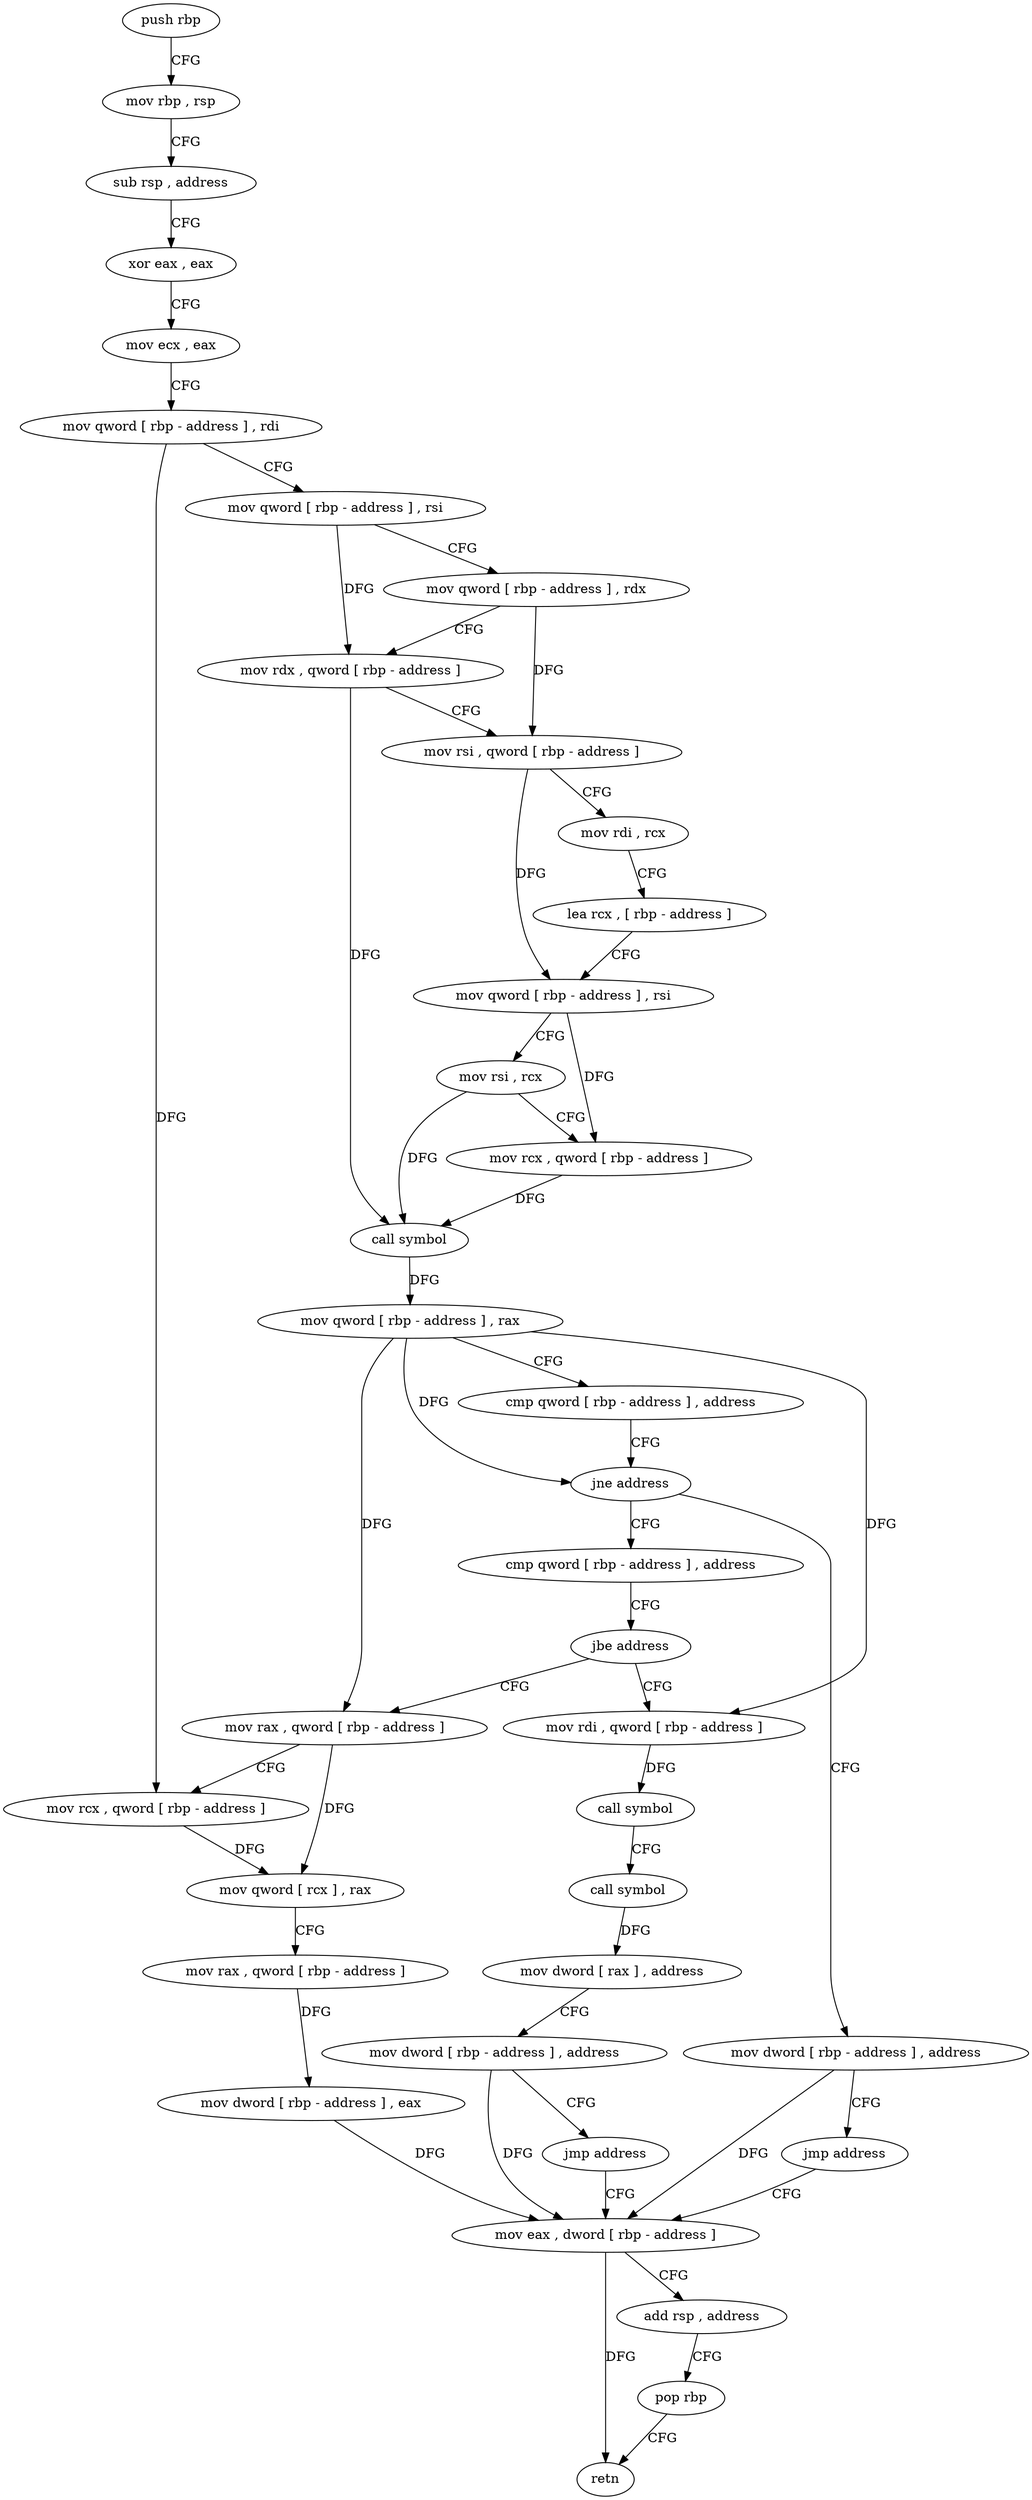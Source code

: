 digraph "func" {
"557392" [label = "push rbp" ]
"557393" [label = "mov rbp , rsp" ]
"557396" [label = "sub rsp , address" ]
"557400" [label = "xor eax , eax" ]
"557402" [label = "mov ecx , eax" ]
"557404" [label = "mov qword [ rbp - address ] , rdi" ]
"557408" [label = "mov qword [ rbp - address ] , rsi" ]
"557412" [label = "mov qword [ rbp - address ] , rdx" ]
"557416" [label = "mov rdx , qword [ rbp - address ]" ]
"557420" [label = "mov rsi , qword [ rbp - address ]" ]
"557424" [label = "mov rdi , rcx" ]
"557427" [label = "lea rcx , [ rbp - address ]" ]
"557431" [label = "mov qword [ rbp - address ] , rsi" ]
"557435" [label = "mov rsi , rcx" ]
"557438" [label = "mov rcx , qword [ rbp - address ]" ]
"557442" [label = "call symbol" ]
"557447" [label = "mov qword [ rbp - address ] , rax" ]
"557451" [label = "cmp qword [ rbp - address ] , address" ]
"557456" [label = "jne address" ]
"557474" [label = "cmp qword [ rbp - address ] , address" ]
"557462" [label = "mov dword [ rbp - address ] , address" ]
"557482" [label = "jbe address" ]
"557520" [label = "mov rax , qword [ rbp - address ]" ]
"557488" [label = "mov rdi , qword [ rbp - address ]" ]
"557469" [label = "jmp address" ]
"557538" [label = "mov eax , dword [ rbp - address ]" ]
"557524" [label = "mov rcx , qword [ rbp - address ]" ]
"557528" [label = "mov qword [ rcx ] , rax" ]
"557531" [label = "mov rax , qword [ rbp - address ]" ]
"557535" [label = "mov dword [ rbp - address ] , eax" ]
"557492" [label = "call symbol" ]
"557497" [label = "call symbol" ]
"557502" [label = "mov dword [ rax ] , address" ]
"557508" [label = "mov dword [ rbp - address ] , address" ]
"557515" [label = "jmp address" ]
"557541" [label = "add rsp , address" ]
"557545" [label = "pop rbp" ]
"557546" [label = "retn" ]
"557392" -> "557393" [ label = "CFG" ]
"557393" -> "557396" [ label = "CFG" ]
"557396" -> "557400" [ label = "CFG" ]
"557400" -> "557402" [ label = "CFG" ]
"557402" -> "557404" [ label = "CFG" ]
"557404" -> "557408" [ label = "CFG" ]
"557404" -> "557524" [ label = "DFG" ]
"557408" -> "557412" [ label = "CFG" ]
"557408" -> "557416" [ label = "DFG" ]
"557412" -> "557416" [ label = "CFG" ]
"557412" -> "557420" [ label = "DFG" ]
"557416" -> "557420" [ label = "CFG" ]
"557416" -> "557442" [ label = "DFG" ]
"557420" -> "557424" [ label = "CFG" ]
"557420" -> "557431" [ label = "DFG" ]
"557424" -> "557427" [ label = "CFG" ]
"557427" -> "557431" [ label = "CFG" ]
"557431" -> "557435" [ label = "CFG" ]
"557431" -> "557438" [ label = "DFG" ]
"557435" -> "557438" [ label = "CFG" ]
"557435" -> "557442" [ label = "DFG" ]
"557438" -> "557442" [ label = "DFG" ]
"557442" -> "557447" [ label = "DFG" ]
"557447" -> "557451" [ label = "CFG" ]
"557447" -> "557456" [ label = "DFG" ]
"557447" -> "557520" [ label = "DFG" ]
"557447" -> "557488" [ label = "DFG" ]
"557451" -> "557456" [ label = "CFG" ]
"557456" -> "557474" [ label = "CFG" ]
"557456" -> "557462" [ label = "CFG" ]
"557474" -> "557482" [ label = "CFG" ]
"557462" -> "557469" [ label = "CFG" ]
"557462" -> "557538" [ label = "DFG" ]
"557482" -> "557520" [ label = "CFG" ]
"557482" -> "557488" [ label = "CFG" ]
"557520" -> "557524" [ label = "CFG" ]
"557520" -> "557528" [ label = "DFG" ]
"557488" -> "557492" [ label = "DFG" ]
"557469" -> "557538" [ label = "CFG" ]
"557538" -> "557541" [ label = "CFG" ]
"557538" -> "557546" [ label = "DFG" ]
"557524" -> "557528" [ label = "DFG" ]
"557528" -> "557531" [ label = "CFG" ]
"557531" -> "557535" [ label = "DFG" ]
"557535" -> "557538" [ label = "DFG" ]
"557492" -> "557497" [ label = "CFG" ]
"557497" -> "557502" [ label = "DFG" ]
"557502" -> "557508" [ label = "CFG" ]
"557508" -> "557515" [ label = "CFG" ]
"557508" -> "557538" [ label = "DFG" ]
"557515" -> "557538" [ label = "CFG" ]
"557541" -> "557545" [ label = "CFG" ]
"557545" -> "557546" [ label = "CFG" ]
}
